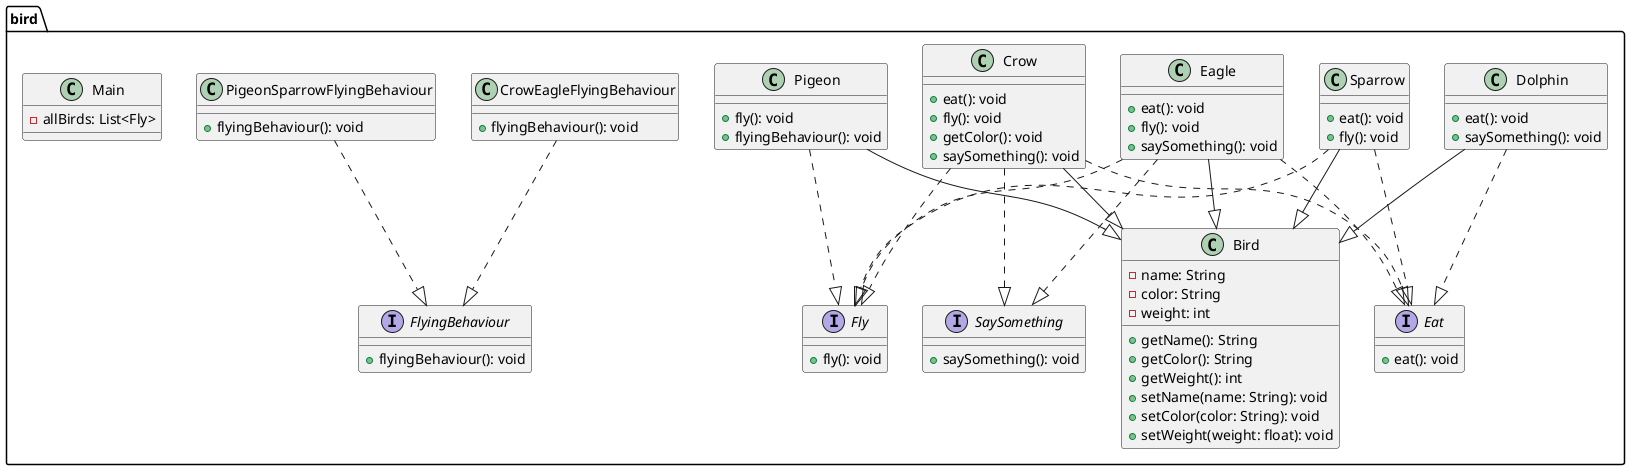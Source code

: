 @startuml

package bird {

    ' Interfaces
    interface Eat {
        +eat(): void
    }

    interface Fly {
        +fly(): void
    }

    interface SaySomething {
        +saySomething(): void
    }

    interface FlyingBehaviour {
        +flyingBehaviour(): void
    }

    ' Abstract/base class
    class Bird {
        -name: String
        -color: String
        -weight: int

        +getName(): String
        +getColor(): String
        +getWeight(): int
        +setName(name: String): void
        +setColor(color: String): void
        +setWeight(weight: float): void
    }

    ' Concrete classes
    class Eagle {
        +eat(): void
        +fly(): void
        +saySomething(): void
    }

    class Pigeon {
        +fly(): void
        +flyingBehaviour(): void
    }

    class Sparrow {
        +eat(): void
        +fly(): void
    }

    class CrowEagleFlyingBehaviour {
        +flyingBehaviour(): void
    }

    class PigeonSparrowFlyingBehaviour {
        +flyingBehaviour(): void
    }

    class Dolphin {
        +eat(): void
        + saySomething(): void
    }

    class Crow {
        +eat(): void
        +fly(): void
        +getColor(): void
        +saySomething(): void
    }

   class Main {
       -allBirds: List<Fly>
   }

    ' Inheritance and Implementation
    Eagle --|> Bird
    Eagle ..|> Eat
    Eagle ..|> Fly
    Eagle ..|> SaySomething

    Crow --|> Bird
    Crow ..|> Eat
    Crow ..|> Fly
    Crow ..|> SaySomething

    Pigeon --|> Bird
    Pigeon ..|> Fly

    Sparrow --|> Bird
    Sparrow ..|> Eat
    Sparrow ..|> Fly

    CrowEagleFlyingBehaviour ..|> FlyingBehaviour
    PigeonSparrowFlyingBehaviour ..|> FlyingBehaviour

    Dolphin --|> Bird
    Dolphin ..|> Eat


}

@enduml